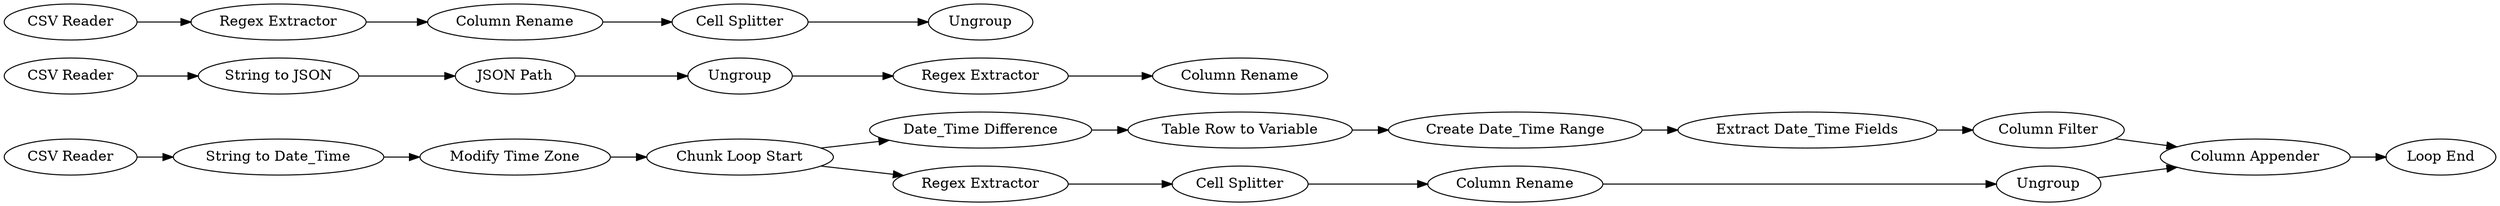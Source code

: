 digraph {
	33 -> 27
	23 -> 24
	37 -> 41
	39 -> 37
	40 -> 28
	31 -> 33
	25 -> 26
	29 -> 32
	19 -> 23
	32 -> 35
	27 -> 30
	9 -> 17
	33 -> 38
	28 -> 31
	30 -> 29
	24 -> 25
	38 -> 39
	16 -> 8
	8 -> 10
	26 -> 20
	34 -> 36
	41 -> 34
	17 -> 16
	35 -> 34
	27 [label="Date_Time Difference"]
	9 [label="CSV Reader"]
	26 [label="Regex Extractor"]
	8 [label="Cell Splitter"]
	17 [label="Regex Extractor"]
	19 [label="CSV Reader"]
	24 [label="JSON Path"]
	41 [label=Ungroup]
	31 [label="Modify Time Zone"]
	25 [label=Ungroup]
	10 [label=Ungroup]
	16 [label="Column Rename"]
	30 [label="Table Row to Variable"]
	28 [label="String to Date_Time"]
	23 [label="String to JSON"]
	38 [label="Regex Extractor"]
	20 [label="Column Rename"]
	35 [label="Column Filter"]
	34 [label="Column Appender"]
	29 [label="Create Date_Time Range"]
	36 [label="Loop End"]
	40 [label="CSV Reader"]
	39 [label="Cell Splitter"]
	33 [label="Chunk Loop Start"]
	32 [label="Extract Date_Time Fields"]
	37 [label="Column Rename"]
	rankdir=LR
}
